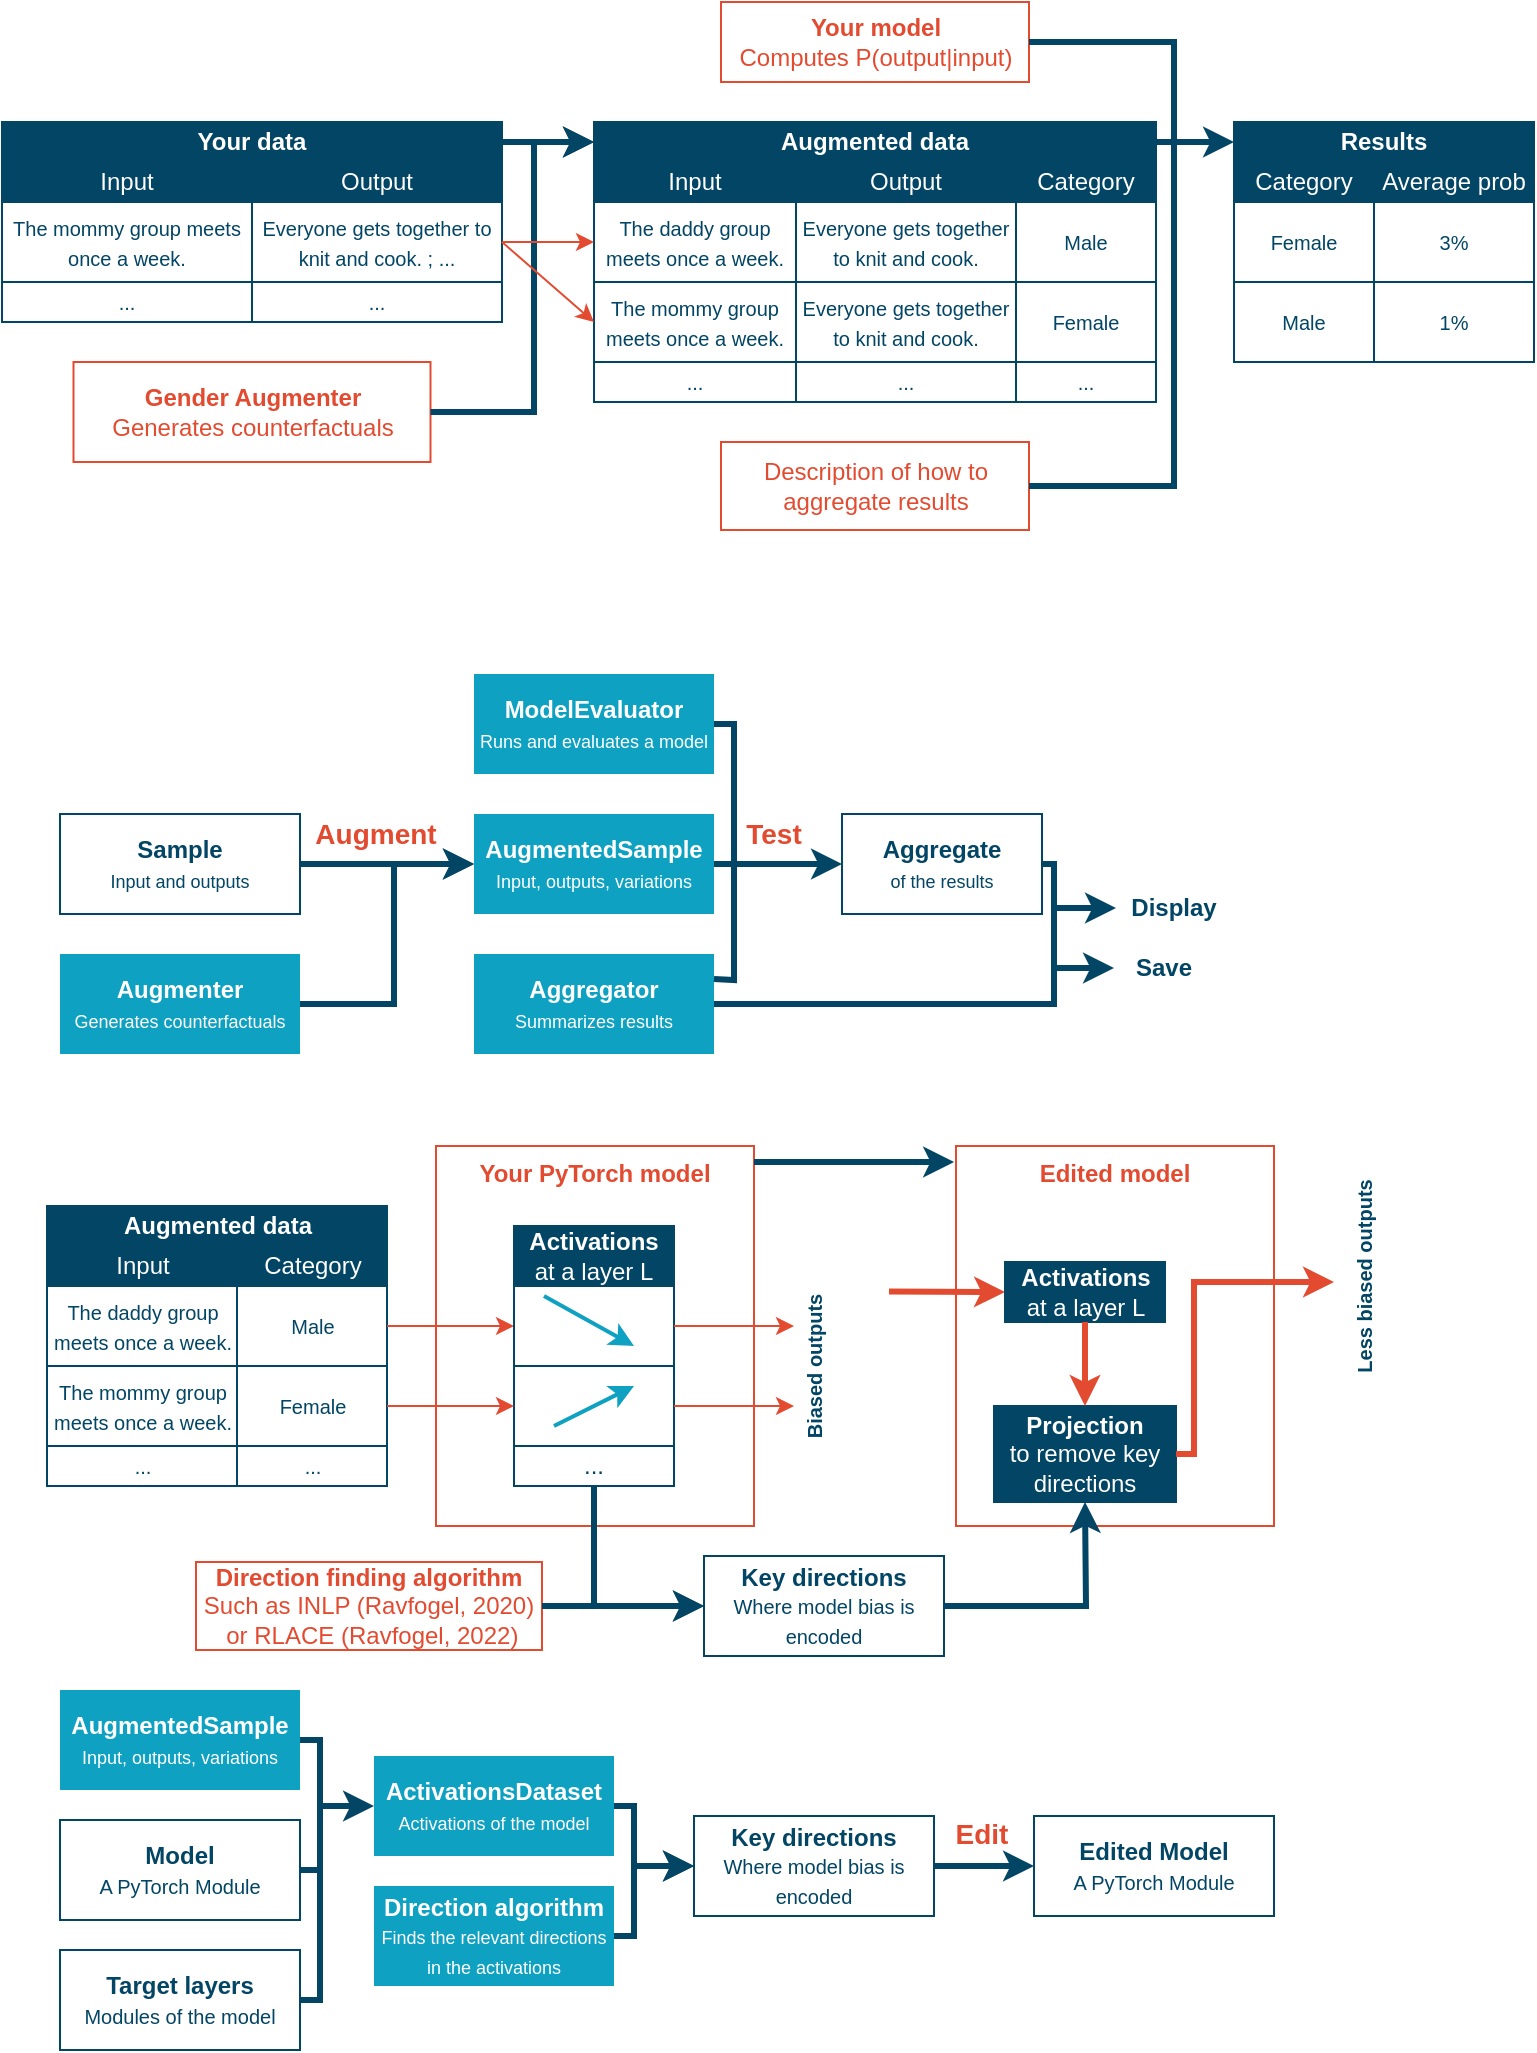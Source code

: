<mxfile version="20.4.0" type="device"><diagram id="VJzPyUcwq3fOln9LfJ7l" name="Page-1"><mxGraphModel dx="1298" dy="1853" grid="1" gridSize="10" guides="1" tooltips="1" connect="1" arrows="1" fold="1" page="1" pageScale="1" pageWidth="827" pageHeight="1169" math="0" shadow="0"><root><mxCell id="0"/><mxCell id="1" parent="0"/><mxCell id="vQG-h9rgSfTbGHYfiNn5-1" value="&lt;font style=&quot;&quot; color=&quot;#024564&quot;&gt;&lt;b&gt;Sample&lt;/b&gt;&lt;br&gt;&lt;font style=&quot;font-size: 9px;&quot;&gt;Input and outputs&lt;/font&gt;&lt;br&gt;&lt;/font&gt;" style="rounded=0;whiteSpace=wrap;html=1;fillColor=default;strokeColor=#024564;" parent="1" vertex="1"><mxGeometry x="173" y="396" width="120" height="50" as="geometry"/></mxCell><mxCell id="vQG-h9rgSfTbGHYfiNn5-2" value="&lt;font color=&quot;#ffffff&quot;&gt;&lt;b&gt;Augmenter&lt;/b&gt;&lt;br&gt;&lt;font style=&quot;font-size: 9px;&quot;&gt;Generates counterfactuals&lt;/font&gt;&lt;br&gt;&lt;/font&gt;" style="rounded=0;whiteSpace=wrap;html=1;fillColor=#0FA1C2;strokeColor=none;" parent="1" vertex="1"><mxGeometry x="173" y="466" width="120" height="50" as="geometry"/></mxCell><mxCell id="vQG-h9rgSfTbGHYfiNn5-3" value="&lt;font color=&quot;#ffffff&quot;&gt;&lt;b&gt;AugmentedSample&lt;/b&gt;&lt;br&gt;&lt;font style=&quot;font-size: 9px;&quot;&gt;Input, outputs, variations&lt;/font&gt;&lt;br&gt;&lt;/font&gt;" style="rounded=0;whiteSpace=wrap;html=1;fillColor=#0FA1C2;strokeColor=none;" parent="1" vertex="1"><mxGeometry x="380" y="396" width="120" height="50" as="geometry"/></mxCell><mxCell id="vQG-h9rgSfTbGHYfiNn5-4" value="&lt;font color=&quot;#024564&quot;&gt;&lt;b&gt;Aggregate&lt;/b&gt;&lt;br&gt;&lt;font style=&quot;font-size: 9px;&quot;&gt;of the results&lt;/font&gt;&lt;br&gt;&lt;/font&gt;" style="text;html=1;strokeColor=#024564;fillColor=default;align=center;verticalAlign=middle;whiteSpace=wrap;rounded=0;fontColor=#FFFFFF;" parent="1" vertex="1"><mxGeometry x="564" y="396" width="100" height="50" as="geometry"/></mxCell><mxCell id="vQG-h9rgSfTbGHYfiNn5-5" value="&lt;font color=&quot;#ffffff&quot;&gt;&lt;b&gt;Aggregator&lt;/b&gt;&lt;br&gt;&lt;font style=&quot;font-size: 9px;&quot;&gt;Summarizes results&lt;/font&gt;&lt;br&gt;&lt;/font&gt;" style="rounded=0;whiteSpace=wrap;html=1;fillColor=#0FA1C2;strokeColor=none;" parent="1" vertex="1"><mxGeometry x="380" y="466" width="120" height="50" as="geometry"/></mxCell><mxCell id="vQG-h9rgSfTbGHYfiNn5-6" value="&lt;font color=&quot;#ffffff&quot;&gt;&lt;b&gt;ModelEvaluator&lt;/b&gt;&lt;br&gt;&lt;font style=&quot;font-size: 9px;&quot;&gt;Runs and evaluates a model&lt;/font&gt;&lt;br&gt;&lt;/font&gt;" style="rounded=0;whiteSpace=wrap;html=1;fillColor=#0FA1C2;strokeColor=none;" parent="1" vertex="1"><mxGeometry x="380" y="326" width="120" height="50" as="geometry"/></mxCell><mxCell id="vQG-h9rgSfTbGHYfiNn5-7" value="" style="endArrow=classic;html=1;rounded=0;fontColor=#024564;strokeColor=#024564;strokeWidth=3;exitX=1;exitY=0.5;exitDx=0;exitDy=0;entryX=0;entryY=0.5;entryDx=0;entryDy=0;" parent="1" source="vQG-h9rgSfTbGHYfiNn5-1" target="vQG-h9rgSfTbGHYfiNn5-3" edge="1"><mxGeometry width="50" height="50" relative="1" as="geometry"><mxPoint x="450" y="446" as="sourcePoint"/><mxPoint x="500" y="396" as="targetPoint"/></mxGeometry></mxCell><mxCell id="vQG-h9rgSfTbGHYfiNn5-8" value="" style="endArrow=classic;html=1;rounded=0;fontColor=#024564;strokeColor=#024564;strokeWidth=3;exitX=1;exitY=0.5;exitDx=0;exitDy=0;entryX=0;entryY=0.5;entryDx=0;entryDy=0;" parent="1" source="vQG-h9rgSfTbGHYfiNn5-2" target="vQG-h9rgSfTbGHYfiNn5-3" edge="1"><mxGeometry width="50" height="50" relative="1" as="geometry"><mxPoint x="330" y="491" as="sourcePoint"/><mxPoint x="350" y="426" as="targetPoint"/><Array as="points"><mxPoint x="340" y="491"/><mxPoint x="340" y="421"/></Array></mxGeometry></mxCell><mxCell id="vQG-h9rgSfTbGHYfiNn5-9" value="" style="endArrow=classic;html=1;rounded=0;fontColor=#024564;strokeColor=#024564;strokeWidth=3;exitX=1;exitY=0.5;exitDx=0;exitDy=0;entryX=0;entryY=0.5;entryDx=0;entryDy=0;" parent="1" source="vQG-h9rgSfTbGHYfiNn5-3" target="vQG-h9rgSfTbGHYfiNn5-4" edge="1"><mxGeometry width="50" height="50" relative="1" as="geometry"><mxPoint x="330" y="431.0" as="sourcePoint"/><mxPoint x="390" y="431.0" as="targetPoint"/></mxGeometry></mxCell><mxCell id="vQG-h9rgSfTbGHYfiNn5-10" value="" style="endArrow=none;html=1;rounded=0;fontColor=#024564;strokeColor=#024564;strokeWidth=3;exitX=1;exitY=0.25;exitDx=0;exitDy=0;entryX=1;entryY=0.5;entryDx=0;entryDy=0;endFill=0;" parent="1" source="vQG-h9rgSfTbGHYfiNn5-5" target="vQG-h9rgSfTbGHYfiNn5-6" edge="1"><mxGeometry width="50" height="50" relative="1" as="geometry"><mxPoint x="500" y="491" as="sourcePoint"/><mxPoint x="520" y="346" as="targetPoint"/><Array as="points"><mxPoint x="510" y="479"/><mxPoint x="510" y="351"/></Array></mxGeometry></mxCell><mxCell id="vQG-h9rgSfTbGHYfiNn5-11" value="" style="endArrow=none;html=1;rounded=0;fontColor=#024564;strokeColor=#024564;strokeWidth=3;exitX=1;exitY=0.5;exitDx=0;exitDy=0;entryX=1;entryY=0.5;entryDx=0;entryDy=0;endFill=0;" parent="1" source="vQG-h9rgSfTbGHYfiNn5-4" target="vQG-h9rgSfTbGHYfiNn5-5" edge="1"><mxGeometry width="50" height="50" relative="1" as="geometry"><mxPoint x="650" y="420.71" as="sourcePoint"/><mxPoint x="700" y="420.71" as="targetPoint"/><Array as="points"><mxPoint x="670" y="421"/><mxPoint x="670" y="491"/></Array></mxGeometry></mxCell><mxCell id="vQG-h9rgSfTbGHYfiNn5-13" value="" style="endArrow=classic;html=1;rounded=0;fontColor=#024564;strokeColor=#024564;strokeWidth=3;exitX=1;exitY=0.5;exitDx=0;exitDy=0;" parent="1" edge="1"><mxGeometry width="50" height="50" relative="1" as="geometry"><mxPoint x="671" y="443" as="sourcePoint"/><mxPoint x="701" y="443" as="targetPoint"/></mxGeometry></mxCell><mxCell id="vQG-h9rgSfTbGHYfiNn5-14" value="" style="endArrow=classic;html=1;rounded=0;fontColor=#024564;strokeColor=#024564;strokeWidth=3;exitX=1;exitY=0.5;exitDx=0;exitDy=0;" parent="1" edge="1"><mxGeometry width="50" height="50" relative="1" as="geometry"><mxPoint x="670" y="473" as="sourcePoint"/><mxPoint x="700" y="473" as="targetPoint"/></mxGeometry></mxCell><mxCell id="vQG-h9rgSfTbGHYfiNn5-16" value="&lt;font color=&quot;#024564&quot;&gt;&lt;b&gt;Display&lt;/b&gt;&lt;/font&gt;" style="text;html=1;strokeColor=none;fillColor=none;align=center;verticalAlign=middle;whiteSpace=wrap;rounded=0;fontColor=#FFFFFF;" parent="1" vertex="1"><mxGeometry x="700" y="433" width="60" height="20" as="geometry"/></mxCell><mxCell id="vQG-h9rgSfTbGHYfiNn5-17" value="&lt;font color=&quot;#024564&quot;&gt;&lt;b&gt;Save&lt;/b&gt;&lt;/font&gt;" style="text;html=1;strokeColor=none;fillColor=none;align=center;verticalAlign=middle;whiteSpace=wrap;rounded=0;fontColor=#FFFFFF;" parent="1" vertex="1"><mxGeometry x="700" y="463" width="50" height="20" as="geometry"/></mxCell><mxCell id="vQG-h9rgSfTbGHYfiNn5-18" value="&lt;font color=&quot;#e34b31&quot; style=&quot;font-size: 14px;&quot;&gt;&lt;b&gt;Augment&lt;/b&gt;&lt;/font&gt;" style="text;html=1;strokeColor=none;fillColor=none;align=center;verticalAlign=middle;whiteSpace=wrap;rounded=0;fontSize=9;fontColor=#024564;" parent="1" vertex="1"><mxGeometry x="301" y="391" width="60" height="30" as="geometry"/></mxCell><mxCell id="vQG-h9rgSfTbGHYfiNn5-19" value="&lt;font color=&quot;#e34b31&quot; style=&quot;font-size: 14px;&quot;&gt;&lt;b&gt;Test&lt;/b&gt;&lt;/font&gt;" style="text;html=1;strokeColor=none;fillColor=none;align=center;verticalAlign=middle;whiteSpace=wrap;rounded=0;fontSize=9;fontColor=#024564;" parent="1" vertex="1"><mxGeometry x="500" y="391" width="60" height="30" as="geometry"/></mxCell><mxCell id="vQG-h9rgSfTbGHYfiNn5-20" value="&lt;font color=&quot;#ffffff&quot;&gt;&lt;b&gt;AugmentedSample&lt;/b&gt;&lt;br&gt;&lt;font style=&quot;font-size: 9px;&quot;&gt;Input, outputs, variations&lt;/font&gt;&lt;br&gt;&lt;/font&gt;" style="rounded=0;whiteSpace=wrap;html=1;fillColor=#0FA1C2;strokeColor=none;" parent="1" vertex="1"><mxGeometry x="173" y="834" width="120" height="50" as="geometry"/></mxCell><mxCell id="vQG-h9rgSfTbGHYfiNn5-21" value="&lt;font style=&quot;&quot; color=&quot;#024564&quot;&gt;&lt;b&gt;Model&lt;/b&gt;&lt;br&gt;&lt;font size=&quot;1&quot;&gt;A PyTorch Module&lt;/font&gt;&lt;br&gt;&lt;/font&gt;" style="rounded=0;whiteSpace=wrap;html=1;fillColor=default;strokeColor=#024564;" parent="1" vertex="1"><mxGeometry x="173" y="899" width="120" height="50" as="geometry"/></mxCell><mxCell id="vQG-h9rgSfTbGHYfiNn5-22" value="&lt;font style=&quot;&quot; color=&quot;#024564&quot;&gt;&lt;b&gt;Target layers&lt;/b&gt;&lt;br&gt;&lt;font size=&quot;1&quot;&gt;Modules of the model&lt;/font&gt;&lt;br&gt;&lt;/font&gt;" style="rounded=0;whiteSpace=wrap;html=1;fillColor=default;strokeColor=#024564;" parent="1" vertex="1"><mxGeometry x="173" y="964" width="120" height="50" as="geometry"/></mxCell><mxCell id="vQG-h9rgSfTbGHYfiNn5-23" value="&lt;font color=&quot;#ffffff&quot;&gt;&lt;b&gt;ActivationsDataset&lt;/b&gt;&lt;br&gt;&lt;font style=&quot;font-size: 9px;&quot;&gt;Activations of the model&lt;/font&gt;&lt;br&gt;&lt;/font&gt;" style="rounded=0;whiteSpace=wrap;html=1;fillColor=#0FA1C2;strokeColor=none;" parent="1" vertex="1"><mxGeometry x="330" y="867" width="120" height="50" as="geometry"/></mxCell><mxCell id="vQG-h9rgSfTbGHYfiNn5-24" value="" style="endArrow=classic;html=1;rounded=0;fontColor=#024564;strokeColor=#024564;strokeWidth=3;entryX=0;entryY=0.5;entryDx=0;entryDy=0;" parent="1" target="vQG-h9rgSfTbGHYfiNn5-23" edge="1"><mxGeometry width="50" height="50" relative="1" as="geometry"><mxPoint x="302" y="892" as="sourcePoint"/><mxPoint x="332" y="892" as="targetPoint"/></mxGeometry></mxCell><mxCell id="vQG-h9rgSfTbGHYfiNn5-25" value="" style="endArrow=none;html=1;rounded=0;fontColor=#024564;strokeColor=#024564;strokeWidth=3;exitX=1;exitY=0.5;exitDx=0;exitDy=0;entryX=1;entryY=0.5;entryDx=0;entryDy=0;endFill=0;" parent="1" source="vQG-h9rgSfTbGHYfiNn5-22" target="vQG-h9rgSfTbGHYfiNn5-20" edge="1"><mxGeometry width="50" height="50" relative="1" as="geometry"><mxPoint x="293" y="990.0" as="sourcePoint"/><mxPoint x="295.52" y="857.5" as="targetPoint"/><Array as="points"><mxPoint x="303" y="989"/><mxPoint x="303" y="859"/></Array></mxGeometry></mxCell><mxCell id="vQG-h9rgSfTbGHYfiNn5-26" value="&lt;font style=&quot;&quot; color=&quot;#024564&quot;&gt;&lt;b&gt;Key directions&lt;/b&gt;&lt;br&gt;&lt;font size=&quot;1&quot;&gt;Where model bias is encoded&lt;/font&gt;&lt;br&gt;&lt;/font&gt;" style="rounded=0;whiteSpace=wrap;html=1;fillColor=default;strokeColor=#024564;" parent="1" vertex="1"><mxGeometry x="490" y="897" width="120" height="50" as="geometry"/></mxCell><mxCell id="vQG-h9rgSfTbGHYfiNn5-27" value="&lt;font style=&quot;&quot; color=&quot;#024564&quot;&gt;&lt;b&gt;Edited Model&lt;/b&gt;&lt;br&gt;&lt;font size=&quot;1&quot;&gt;A PyTorch Module&lt;/font&gt;&lt;br&gt;&lt;/font&gt;" style="rounded=0;whiteSpace=wrap;html=1;fillColor=default;strokeColor=#024564;" parent="1" vertex="1"><mxGeometry x="660" y="897" width="120" height="50" as="geometry"/></mxCell><mxCell id="vQG-h9rgSfTbGHYfiNn5-29" value="" style="endArrow=none;html=1;rounded=0;fontColor=#024564;strokeColor=#024564;strokeWidth=3;exitX=1;exitY=0.5;exitDx=0;exitDy=0;entryX=1;entryY=0.5;entryDx=0;entryDy=0;endFill=0;" parent="1" source="vQG-h9rgSfTbGHYfiNn5-21" edge="1"><mxGeometry width="50" height="50" relative="1" as="geometry"><mxPoint x="293" y="989" as="sourcePoint"/><mxPoint x="293" y="859" as="targetPoint"/><Array as="points"><mxPoint x="303" y="924"/><mxPoint x="303" y="859"/></Array></mxGeometry></mxCell><mxCell id="vQG-h9rgSfTbGHYfiNn5-31" value="&lt;font color=&quot;#ffffff&quot;&gt;&lt;b&gt;Direction algorithm&lt;/b&gt;&lt;br&gt;&lt;font style=&quot;font-size: 9px;&quot;&gt;Finds the relevant directions in the activations&lt;/font&gt;&lt;br&gt;&lt;/font&gt;" style="rounded=0;whiteSpace=wrap;html=1;fillColor=#0FA1C2;strokeColor=none;" parent="1" vertex="1"><mxGeometry x="330" y="932" width="120" height="50" as="geometry"/></mxCell><mxCell id="vQG-h9rgSfTbGHYfiNn5-32" value="" style="endArrow=classic;html=1;rounded=0;fontColor=#024564;strokeColor=#024564;strokeWidth=3;exitX=1;exitY=0.5;exitDx=0;exitDy=0;entryX=0;entryY=0.5;entryDx=0;entryDy=0;" parent="1" source="vQG-h9rgSfTbGHYfiNn5-23" target="vQG-h9rgSfTbGHYfiNn5-26" edge="1"><mxGeometry width="50" height="50" relative="1" as="geometry"><mxPoint x="303" y="902" as="sourcePoint"/><mxPoint x="340" y="902" as="targetPoint"/><Array as="points"><mxPoint x="460" y="892"/><mxPoint x="460" y="922"/></Array></mxGeometry></mxCell><mxCell id="vQG-h9rgSfTbGHYfiNn5-33" value="" style="endArrow=classic;html=1;rounded=0;fontColor=#024564;strokeColor=#024564;strokeWidth=3;exitX=1;exitY=0.5;exitDx=0;exitDy=0;entryX=0;entryY=0.5;entryDx=0;entryDy=0;" parent="1" source="vQG-h9rgSfTbGHYfiNn5-31" target="vQG-h9rgSfTbGHYfiNn5-26" edge="1"><mxGeometry width="50" height="50" relative="1" as="geometry"><mxPoint x="460" y="902" as="sourcePoint"/><mxPoint x="500" y="902" as="targetPoint"/><Array as="points"><mxPoint x="460" y="957"/><mxPoint x="460" y="922"/></Array></mxGeometry></mxCell><mxCell id="vQG-h9rgSfTbGHYfiNn5-34" value="" style="endArrow=classic;html=1;rounded=0;fontColor=#024564;strokeColor=#024564;strokeWidth=3;exitX=1;exitY=0.5;exitDx=0;exitDy=0;entryX=0;entryY=0.5;entryDx=0;entryDy=0;" parent="1" source="vQG-h9rgSfTbGHYfiNn5-26" target="vQG-h9rgSfTbGHYfiNn5-27" edge="1"><mxGeometry width="50" height="50" relative="1" as="geometry"><mxPoint x="303" y="932" as="sourcePoint"/><mxPoint x="340" y="932" as="targetPoint"/></mxGeometry></mxCell><mxCell id="vQG-h9rgSfTbGHYfiNn5-35" value="&lt;font color=&quot;#e34b31&quot; style=&quot;font-size: 14px;&quot;&gt;&lt;b&gt;Edit&lt;/b&gt;&lt;/font&gt;" style="text;html=1;strokeColor=none;fillColor=none;align=center;verticalAlign=middle;whiteSpace=wrap;rounded=0;fontSize=9;fontColor=#024564;" parent="1" vertex="1"><mxGeometry x="604" y="891" width="60" height="30" as="geometry"/></mxCell><mxCell id="WidE5MpIBIbUUDAcq-sZ-6" value="&lt;b style=&quot;&quot;&gt;&lt;font color=&quot;#ffffff&quot;&gt;Your data&lt;/font&gt;&lt;/b&gt;" style="rounded=0;whiteSpace=wrap;html=1;fillColor=#024564;strokeColor=#024564;" vertex="1" parent="1"><mxGeometry x="144" y="50" width="250" height="20" as="geometry"/></mxCell><mxCell id="WidE5MpIBIbUUDAcq-sZ-7" value="&lt;font style=&quot;&quot; color=&quot;#ffffff&quot;&gt;Input&lt;/font&gt;" style="rounded=0;whiteSpace=wrap;html=1;fillColor=#024564;strokeColor=#024564;" vertex="1" parent="1"><mxGeometry x="144" y="70" width="125" height="20" as="geometry"/></mxCell><mxCell id="WidE5MpIBIbUUDAcq-sZ-8" value="&lt;font color=&quot;#ffffff&quot;&gt;Output&lt;/font&gt;" style="rounded=0;whiteSpace=wrap;html=1;fillColor=#024564;strokeColor=#024564;" vertex="1" parent="1"><mxGeometry x="269" y="70" width="125" height="20" as="geometry"/></mxCell><mxCell id="WidE5MpIBIbUUDAcq-sZ-10" value="&lt;font style=&quot;&quot; color=&quot;#024564&quot;&gt;&lt;font style=&quot;font-size: 10px;&quot;&gt;The mommy group meets once a week.&lt;/font&gt;&lt;br&gt;&lt;/font&gt;" style="rounded=0;whiteSpace=wrap;html=1;fillColor=default;strokeColor=#024564;" vertex="1" parent="1"><mxGeometry x="144" y="90" width="125" height="40" as="geometry"/></mxCell><mxCell id="WidE5MpIBIbUUDAcq-sZ-11" value="&lt;font style=&quot;&quot; color=&quot;#024564&quot;&gt;&lt;font style=&quot;font-size: 10px;&quot;&gt;Everyone gets together to knit and cook. ; ...&lt;/font&gt;&lt;br&gt;&lt;/font&gt;" style="rounded=0;whiteSpace=wrap;html=1;fillColor=default;strokeColor=#024564;" vertex="1" parent="1"><mxGeometry x="269" y="90" width="125" height="40" as="geometry"/></mxCell><mxCell id="WidE5MpIBIbUUDAcq-sZ-12" value="&lt;font style=&quot;&quot; color=&quot;#024564&quot;&gt;&lt;font style=&quot;font-size: 10px;&quot;&gt;...&lt;/font&gt;&lt;br&gt;&lt;/font&gt;" style="rounded=0;whiteSpace=wrap;html=1;fillColor=default;strokeColor=#024564;" vertex="1" parent="1"><mxGeometry x="144" y="130" width="125" height="20" as="geometry"/></mxCell><mxCell id="WidE5MpIBIbUUDAcq-sZ-13" value="&lt;font style=&quot;&quot; color=&quot;#024564&quot;&gt;&lt;font style=&quot;font-size: 10px;&quot;&gt;...&lt;/font&gt;&lt;br&gt;&lt;/font&gt;" style="rounded=0;whiteSpace=wrap;html=1;fillColor=default;strokeColor=#024564;" vertex="1" parent="1"><mxGeometry x="269" y="130" width="125" height="20" as="geometry"/></mxCell><mxCell id="WidE5MpIBIbUUDAcq-sZ-14" value="&lt;b style=&quot;&quot;&gt;&lt;font color=&quot;#ffffff&quot;&gt;Augmented data&lt;/font&gt;&lt;/b&gt;" style="rounded=0;whiteSpace=wrap;html=1;fillColor=#024564;strokeColor=#024564;" vertex="1" parent="1"><mxGeometry x="440" y="50" width="281" height="20" as="geometry"/></mxCell><mxCell id="WidE5MpIBIbUUDAcq-sZ-15" value="&lt;font style=&quot;&quot; color=&quot;#ffffff&quot;&gt;Input&lt;/font&gt;" style="rounded=0;whiteSpace=wrap;html=1;fillColor=#024564;strokeColor=#024564;" vertex="1" parent="1"><mxGeometry x="440" y="70" width="101" height="20" as="geometry"/></mxCell><mxCell id="WidE5MpIBIbUUDAcq-sZ-17" value="&lt;font style=&quot;&quot; color=&quot;#024564&quot;&gt;&lt;font style=&quot;font-size: 10px;&quot;&gt;The daddy group meets once a week.&lt;/font&gt;&lt;br&gt;&lt;/font&gt;" style="rounded=0;whiteSpace=wrap;html=1;fillColor=default;strokeColor=#024564;" vertex="1" parent="1"><mxGeometry x="440" y="90" width="101" height="40" as="geometry"/></mxCell><mxCell id="WidE5MpIBIbUUDAcq-sZ-27" value="&lt;font style=&quot;&quot; color=&quot;#024564&quot;&gt;&lt;font style=&quot;font-size: 10px;&quot;&gt;The mommy group meets once a week.&lt;/font&gt;&lt;br&gt;&lt;/font&gt;" style="rounded=0;whiteSpace=wrap;html=1;fillColor=default;strokeColor=#024564;" vertex="1" parent="1"><mxGeometry x="440" y="130" width="101" height="40" as="geometry"/></mxCell><mxCell id="WidE5MpIBIbUUDAcq-sZ-30" value="&lt;font style=&quot;&quot; color=&quot;#024564&quot;&gt;&lt;font style=&quot;font-size: 10px;&quot;&gt;...&lt;/font&gt;&lt;br&gt;&lt;/font&gt;" style="rounded=0;whiteSpace=wrap;html=1;fillColor=default;strokeColor=#024564;" vertex="1" parent="1"><mxGeometry x="440" y="170" width="101" height="20" as="geometry"/></mxCell><mxCell id="WidE5MpIBIbUUDAcq-sZ-35" value="" style="group;fillColor=default;container=0;" vertex="1" connectable="0" parent="1"><mxGeometry x="651" y="70" width="70" height="120" as="geometry"/></mxCell><mxCell id="WidE5MpIBIbUUDAcq-sZ-36" value="" style="group;fillColor=default;container=0;" vertex="1" connectable="0" parent="1"><mxGeometry x="541" y="70" width="110" height="120" as="geometry"/></mxCell><mxCell id="WidE5MpIBIbUUDAcq-sZ-38" value="&lt;font style=&quot;&quot; color=&quot;#e34b31&quot;&gt;&lt;b&gt;Gender Augmenter&lt;/b&gt;&lt;br&gt;Generates counterfactuals&lt;br&gt;&lt;/font&gt;" style="rounded=0;whiteSpace=wrap;html=1;fillColor=default;strokeColor=#E34B31;" vertex="1" parent="1"><mxGeometry x="179.75" y="170" width="178.5" height="50" as="geometry"/></mxCell><mxCell id="WidE5MpIBIbUUDAcq-sZ-39" value="" style="endArrow=classic;html=1;rounded=0;fontColor=#024564;strokeColor=#024564;strokeWidth=3;exitX=1;exitY=0.5;exitDx=0;exitDy=0;entryX=0;entryY=0.5;entryDx=0;entryDy=0;" edge="1" parent="1" target="WidE5MpIBIbUUDAcq-sZ-14"><mxGeometry width="50" height="50" relative="1" as="geometry"><mxPoint x="380" y="60" as="sourcePoint"/><mxPoint x="467" y="60" as="targetPoint"/></mxGeometry></mxCell><mxCell id="WidE5MpIBIbUUDAcq-sZ-40" value="" style="endArrow=classic;html=1;rounded=0;fontColor=#024564;strokeColor=#024564;strokeWidth=3;exitX=1;exitY=0.5;exitDx=0;exitDy=0;entryX=0;entryY=0.5;entryDx=0;entryDy=0;" edge="1" parent="1" source="WidE5MpIBIbUUDAcq-sZ-38" target="WidE5MpIBIbUUDAcq-sZ-14"><mxGeometry width="50" height="50" relative="1" as="geometry"><mxPoint x="380" y="130" as="sourcePoint"/><mxPoint x="467" y="60" as="targetPoint"/><Array as="points"><mxPoint x="410" y="195"/><mxPoint x="410" y="60"/></Array></mxGeometry></mxCell><mxCell id="WidE5MpIBIbUUDAcq-sZ-41" value="&lt;font style=&quot;&quot; color=&quot;#e34b31&quot;&gt;&lt;b&gt;Your model&lt;/b&gt;&lt;br&gt;Computes P(output|input)&lt;br&gt;&lt;/font&gt;" style="rounded=0;whiteSpace=wrap;html=1;fillColor=default;strokeColor=#E34B31;" vertex="1" parent="1"><mxGeometry x="503.5" y="-10" width="154" height="40" as="geometry"/></mxCell><mxCell id="WidE5MpIBIbUUDAcq-sZ-42" value="&lt;font style=&quot;&quot; color=&quot;#e34b31&quot;&gt;Description of how to aggregate results&lt;/font&gt;" style="rounded=0;whiteSpace=wrap;html=1;fillColor=default;strokeColor=#E34B31;" vertex="1" parent="1"><mxGeometry x="503.5" y="210" width="154" height="44" as="geometry"/></mxCell><mxCell id="WidE5MpIBIbUUDAcq-sZ-43" value="" style="endArrow=classic;html=1;rounded=0;fontColor=#024564;strokeColor=#024564;strokeWidth=3;exitX=1;exitY=0.5;exitDx=0;exitDy=0;" edge="1" parent="1" source="WidE5MpIBIbUUDAcq-sZ-14"><mxGeometry width="50" height="50" relative="1" as="geometry"><mxPoint x="721" y="120" as="sourcePoint"/><mxPoint x="760" y="60" as="targetPoint"/></mxGeometry></mxCell><mxCell id="WidE5MpIBIbUUDAcq-sZ-44" value="" style="endArrow=none;html=1;rounded=0;fontColor=#024564;strokeColor=#024564;strokeWidth=3;exitX=1;exitY=0.5;exitDx=0;exitDy=0;entryX=1;entryY=0.5;entryDx=0;entryDy=0;endFill=0;" edge="1" parent="1" source="WidE5MpIBIbUUDAcq-sZ-42" target="WidE5MpIBIbUUDAcq-sZ-41"><mxGeometry width="50" height="50" relative="1" as="geometry"><mxPoint x="721" y="177.5" as="sourcePoint"/><mxPoint x="721" y="50" as="targetPoint"/><Array as="points"><mxPoint x="730" y="232"/><mxPoint x="730" y="10"/></Array></mxGeometry></mxCell><mxCell id="WidE5MpIBIbUUDAcq-sZ-45" value="&lt;b style=&quot;&quot;&gt;&lt;font color=&quot;#ffffff&quot;&gt;Results&lt;/font&gt;&lt;/b&gt;" style="rounded=0;whiteSpace=wrap;html=1;fillColor=#024564;strokeColor=#024564;" vertex="1" parent="1"><mxGeometry x="760" y="50" width="150" height="20" as="geometry"/></mxCell><mxCell id="WidE5MpIBIbUUDAcq-sZ-46" value="" style="group;fillColor=default;container=0;" vertex="1" connectable="0" parent="1"><mxGeometry x="760" y="70" width="70" height="120" as="geometry"/></mxCell><mxCell id="WidE5MpIBIbUUDAcq-sZ-47" value="&lt;font color=&quot;#ffffff&quot;&gt;Category&lt;/font&gt;" style="rounded=0;whiteSpace=wrap;html=1;fillColor=#024564;strokeColor=#024564;" vertex="1" parent="1"><mxGeometry x="760" y="70" width="70" height="20" as="geometry"/></mxCell><mxCell id="WidE5MpIBIbUUDAcq-sZ-48" value="&lt;font style=&quot;&quot; color=&quot;#024564&quot;&gt;&lt;font style=&quot;font-size: 10px;&quot;&gt;Female&lt;/font&gt;&lt;br&gt;&lt;/font&gt;" style="rounded=0;whiteSpace=wrap;html=1;fillColor=default;strokeColor=#024564;" vertex="1" parent="1"><mxGeometry x="760" y="90" width="70" height="40" as="geometry"/></mxCell><mxCell id="WidE5MpIBIbUUDAcq-sZ-49" value="&lt;font style=&quot;&quot; color=&quot;#024564&quot;&gt;&lt;font style=&quot;font-size: 10px;&quot;&gt;Male&lt;/font&gt;&lt;br&gt;&lt;/font&gt;" style="rounded=0;whiteSpace=wrap;html=1;fillColor=default;strokeColor=#024564;" vertex="1" parent="1"><mxGeometry x="760" y="130" width="70" height="40" as="geometry"/></mxCell><mxCell id="WidE5MpIBIbUUDAcq-sZ-51" value="" style="group;fillColor=default;container=0;" vertex="1" connectable="0" parent="1"><mxGeometry x="830" y="70" width="50" height="120" as="geometry"/></mxCell><mxCell id="WidE5MpIBIbUUDAcq-sZ-53" value="&lt;font color=&quot;#ffffff&quot;&gt;Average prob&lt;/font&gt;" style="rounded=0;whiteSpace=wrap;html=1;fillColor=#024564;strokeColor=#024564;" vertex="1" parent="1"><mxGeometry x="830" y="70" width="80" height="20" as="geometry"/></mxCell><mxCell id="WidE5MpIBIbUUDAcq-sZ-54" value="&lt;font style=&quot;&quot; color=&quot;#024564&quot;&gt;&lt;span style=&quot;font-size: 10px;&quot;&gt;3%&lt;/span&gt;&lt;br&gt;&lt;/font&gt;" style="rounded=0;whiteSpace=wrap;html=1;fillColor=default;strokeColor=#024564;" vertex="1" parent="1"><mxGeometry x="830" y="90" width="80" height="40" as="geometry"/></mxCell><mxCell id="WidE5MpIBIbUUDAcq-sZ-55" value="&lt;font style=&quot;&quot; color=&quot;#024564&quot;&gt;&lt;font style=&quot;font-size: 10px;&quot;&gt;1%&lt;/font&gt;&lt;br&gt;&lt;/font&gt;" style="rounded=0;whiteSpace=wrap;html=1;fillColor=default;strokeColor=#024564;" vertex="1" parent="1"><mxGeometry x="830" y="130" width="80" height="40" as="geometry"/></mxCell><mxCell id="WidE5MpIBIbUUDAcq-sZ-31" value="&lt;font style=&quot;&quot; color=&quot;#024564&quot;&gt;&lt;font style=&quot;font-size: 10px;&quot;&gt;...&lt;/font&gt;&lt;br&gt;&lt;/font&gt;" style="rounded=0;whiteSpace=wrap;html=1;fillColor=default;strokeColor=#024564;" vertex="1" parent="1"><mxGeometry x="541" y="170" width="110" height="20" as="geometry"/></mxCell><mxCell id="WidE5MpIBIbUUDAcq-sZ-16" value="&lt;font color=&quot;#ffffff&quot;&gt;Output&lt;/font&gt;" style="rounded=0;whiteSpace=wrap;html=1;fillColor=#024564;strokeColor=#024564;" vertex="1" parent="1"><mxGeometry x="541" y="70" width="110" height="20" as="geometry"/></mxCell><mxCell id="WidE5MpIBIbUUDAcq-sZ-18" value="&lt;font style=&quot;&quot; color=&quot;#024564&quot;&gt;&lt;font style=&quot;font-size: 10px;&quot;&gt;Everyone gets together to knit and cook.&lt;/font&gt;&lt;br&gt;&lt;/font&gt;" style="rounded=0;whiteSpace=wrap;html=1;fillColor=default;strokeColor=#024564;" vertex="1" parent="1"><mxGeometry x="541" y="90" width="110" height="40" as="geometry"/></mxCell><mxCell id="WidE5MpIBIbUUDAcq-sZ-28" value="&lt;font style=&quot;&quot; color=&quot;#024564&quot;&gt;&lt;font style=&quot;font-size: 10px;&quot;&gt;Everyone gets together to knit and cook.&lt;/font&gt;&lt;br&gt;&lt;/font&gt;" style="rounded=0;whiteSpace=wrap;html=1;fillColor=default;strokeColor=#024564;" vertex="1" parent="1"><mxGeometry x="541" y="130" width="110" height="40" as="geometry"/></mxCell><mxCell id="WidE5MpIBIbUUDAcq-sZ-24" value="&lt;font color=&quot;#ffffff&quot;&gt;Category&lt;/font&gt;" style="rounded=0;whiteSpace=wrap;html=1;fillColor=#024564;strokeColor=#024564;" vertex="1" parent="1"><mxGeometry x="651" y="70" width="70" height="20" as="geometry"/></mxCell><mxCell id="WidE5MpIBIbUUDAcq-sZ-25" value="&lt;font style=&quot;&quot; color=&quot;#024564&quot;&gt;&lt;font style=&quot;font-size: 10px;&quot;&gt;Male&lt;/font&gt;&lt;br&gt;&lt;/font&gt;" style="rounded=0;whiteSpace=wrap;html=1;fillColor=default;strokeColor=#024564;" vertex="1" parent="1"><mxGeometry x="651" y="90" width="70" height="40" as="geometry"/></mxCell><mxCell id="WidE5MpIBIbUUDAcq-sZ-29" value="&lt;font style=&quot;&quot; color=&quot;#024564&quot;&gt;&lt;font style=&quot;font-size: 10px;&quot;&gt;Female&lt;/font&gt;&lt;br&gt;&lt;/font&gt;" style="rounded=0;whiteSpace=wrap;html=1;fillColor=default;strokeColor=#024564;" vertex="1" parent="1"><mxGeometry x="651" y="130" width="70" height="40" as="geometry"/></mxCell><mxCell id="WidE5MpIBIbUUDAcq-sZ-32" value="&lt;font style=&quot;&quot; color=&quot;#024564&quot;&gt;&lt;font style=&quot;font-size: 10px;&quot;&gt;...&lt;/font&gt;&lt;br&gt;&lt;/font&gt;" style="rounded=0;whiteSpace=wrap;html=1;fillColor=default;strokeColor=#024564;" vertex="1" parent="1"><mxGeometry x="651" y="170" width="70" height="20" as="geometry"/></mxCell><mxCell id="WidE5MpIBIbUUDAcq-sZ-58" value="" style="endArrow=classic;html=1;rounded=0;fontColor=#024564;strokeColor=#E34B31;strokeWidth=1;exitX=1;exitY=0.5;exitDx=0;exitDy=0;entryX=0;entryY=0.5;entryDx=0;entryDy=0;" edge="1" parent="1" source="WidE5MpIBIbUUDAcq-sZ-11" target="WidE5MpIBIbUUDAcq-sZ-17"><mxGeometry width="50" height="50" relative="1" as="geometry"><mxPoint x="390" y="70" as="sourcePoint"/><mxPoint x="450" y="70" as="targetPoint"/></mxGeometry></mxCell><mxCell id="WidE5MpIBIbUUDAcq-sZ-59" value="" style="endArrow=classic;html=1;rounded=0;fontColor=#024564;strokeColor=#E34B31;strokeWidth=1;exitX=1;exitY=0.5;exitDx=0;exitDy=0;entryX=0;entryY=0.5;entryDx=0;entryDy=0;" edge="1" parent="1" source="WidE5MpIBIbUUDAcq-sZ-11" target="WidE5MpIBIbUUDAcq-sZ-27"><mxGeometry width="50" height="50" relative="1" as="geometry"><mxPoint x="404.0" y="120" as="sourcePoint"/><mxPoint x="450" y="120" as="targetPoint"/></mxGeometry></mxCell><mxCell id="WidE5MpIBIbUUDAcq-sZ-60" value="&lt;b style=&quot;&quot;&gt;&lt;font color=&quot;#ffffff&quot;&gt;Augmented data&lt;/font&gt;&lt;/b&gt;" style="rounded=0;whiteSpace=wrap;html=1;fillColor=#024564;strokeColor=#024564;" vertex="1" parent="1"><mxGeometry x="166.5" y="592" width="170" height="20" as="geometry"/></mxCell><mxCell id="WidE5MpIBIbUUDAcq-sZ-65" value="" style="group;fillColor=none;container=0;" vertex="1" connectable="0" parent="1"><mxGeometry x="355" y="602" width="70" height="120" as="geometry"/></mxCell><mxCell id="WidE5MpIBIbUUDAcq-sZ-66" value="" style="group;fillColor=none;container=0;" vertex="1" connectable="0" parent="1"><mxGeometry x="261.5" y="612" width="110" height="120" as="geometry"/></mxCell><mxCell id="WidE5MpIBIbUUDAcq-sZ-71" value="&lt;font color=&quot;#ffffff&quot;&gt;Category&lt;/font&gt;" style="rounded=0;whiteSpace=wrap;html=1;fillColor=#024564;strokeColor=#024564;" vertex="1" parent="1"><mxGeometry x="261.5" y="612" width="75" height="20" as="geometry"/></mxCell><mxCell id="WidE5MpIBIbUUDAcq-sZ-72" value="&lt;font style=&quot;&quot; color=&quot;#024564&quot;&gt;&lt;font style=&quot;font-size: 10px;&quot;&gt;Male&lt;/font&gt;&lt;br&gt;&lt;/font&gt;" style="rounded=0;whiteSpace=wrap;html=1;fillColor=default;strokeColor=#024564;" vertex="1" parent="1"><mxGeometry x="261.5" y="632" width="75" height="40" as="geometry"/></mxCell><mxCell id="WidE5MpIBIbUUDAcq-sZ-73" value="&lt;font style=&quot;&quot; color=&quot;#024564&quot;&gt;&lt;font style=&quot;font-size: 10px;&quot;&gt;Female&lt;/font&gt;&lt;br&gt;&lt;/font&gt;" style="rounded=0;whiteSpace=wrap;html=1;fillColor=default;strokeColor=#024564;" vertex="1" parent="1"><mxGeometry x="261.5" y="672" width="75" height="40" as="geometry"/></mxCell><mxCell id="WidE5MpIBIbUUDAcq-sZ-74" value="&lt;font style=&quot;&quot; color=&quot;#024564&quot;&gt;&lt;font style=&quot;font-size: 10px;&quot;&gt;...&lt;/font&gt;&lt;br&gt;&lt;/font&gt;" style="rounded=0;whiteSpace=wrap;html=1;fillColor=default;strokeColor=#024564;" vertex="1" parent="1"><mxGeometry x="261.5" y="712" width="75" height="20" as="geometry"/></mxCell><mxCell id="WidE5MpIBIbUUDAcq-sZ-76" value="" style="group" vertex="1" connectable="0" parent="1"><mxGeometry x="166.5" y="612" width="95" height="120" as="geometry"/></mxCell><mxCell id="WidE5MpIBIbUUDAcq-sZ-61" value="&lt;font style=&quot;&quot; color=&quot;#ffffff&quot;&gt;Input&lt;/font&gt;" style="rounded=0;whiteSpace=wrap;html=1;fillColor=#024564;strokeColor=#024564;" vertex="1" parent="WidE5MpIBIbUUDAcq-sZ-76"><mxGeometry width="95" height="20" as="geometry"/></mxCell><mxCell id="WidE5MpIBIbUUDAcq-sZ-62" value="&lt;font style=&quot;&quot; color=&quot;#024564&quot;&gt;&lt;font style=&quot;font-size: 10px;&quot;&gt;The daddy group meets once a week.&lt;/font&gt;&lt;br&gt;&lt;/font&gt;" style="rounded=0;whiteSpace=wrap;html=1;fillColor=default;strokeColor=#024564;" vertex="1" parent="WidE5MpIBIbUUDAcq-sZ-76"><mxGeometry y="20" width="95" height="40" as="geometry"/></mxCell><mxCell id="WidE5MpIBIbUUDAcq-sZ-63" value="&lt;font style=&quot;&quot; color=&quot;#024564&quot;&gt;&lt;font style=&quot;font-size: 10px;&quot;&gt;The mommy group meets once a week.&lt;/font&gt;&lt;br&gt;&lt;/font&gt;" style="rounded=0;whiteSpace=wrap;html=1;fillColor=default;strokeColor=#024564;" vertex="1" parent="WidE5MpIBIbUUDAcq-sZ-76"><mxGeometry y="60" width="95" height="40" as="geometry"/></mxCell><mxCell id="WidE5MpIBIbUUDAcq-sZ-64" value="&lt;font style=&quot;&quot; color=&quot;#024564&quot;&gt;&lt;font style=&quot;font-size: 10px;&quot;&gt;...&lt;/font&gt;&lt;br&gt;&lt;/font&gt;" style="rounded=0;whiteSpace=wrap;html=1;fillColor=default;strokeColor=#024564;" vertex="1" parent="WidE5MpIBIbUUDAcq-sZ-76"><mxGeometry y="100" width="95" height="20" as="geometry"/></mxCell><mxCell id="WidE5MpIBIbUUDAcq-sZ-77" value="&lt;font style=&quot;&quot; color=&quot;#e34b31&quot;&gt;&lt;b&gt;Your PyTorch model&lt;/b&gt;&lt;br&gt;&lt;/font&gt;" style="rounded=0;whiteSpace=wrap;html=1;fillColor=default;strokeColor=#E34B31;verticalAlign=top;" vertex="1" parent="1"><mxGeometry x="361" y="562" width="159" height="190" as="geometry"/></mxCell><mxCell id="WidE5MpIBIbUUDAcq-sZ-78" value="" style="endArrow=classic;html=1;rounded=0;strokeColor=#E34B31;strokeWidth=1;fontSize=10;fontColor=#E34B31;exitX=1;exitY=0.5;exitDx=0;exitDy=0;entryX=0;entryY=0.5;entryDx=0;entryDy=0;" edge="1" parent="1" source="WidE5MpIBIbUUDAcq-sZ-72" target="WidE5MpIBIbUUDAcq-sZ-80"><mxGeometry width="50" height="50" relative="1" as="geometry"><mxPoint x="370" y="732" as="sourcePoint"/><mxPoint x="420" y="762" as="targetPoint"/></mxGeometry></mxCell><mxCell id="WidE5MpIBIbUUDAcq-sZ-83" value="" style="group" vertex="1" connectable="0" parent="1"><mxGeometry x="400" y="612" width="80" height="120" as="geometry"/></mxCell><mxCell id="WidE5MpIBIbUUDAcq-sZ-79" value="&lt;font style=&quot;&quot; color=&quot;#ffffff&quot;&gt;&lt;b&gt;Activations &lt;/b&gt;at a layer L&lt;/font&gt;" style="rounded=0;whiteSpace=wrap;html=1;fillColor=#024564;strokeColor=#024564;" vertex="1" parent="WidE5MpIBIbUUDAcq-sZ-83"><mxGeometry y="-10" width="80" height="30" as="geometry"/></mxCell><mxCell id="WidE5MpIBIbUUDAcq-sZ-80" value="&lt;font style=&quot;&quot; color=&quot;#024564&quot;&gt;&lt;br&gt;&lt;/font&gt;" style="rounded=0;whiteSpace=wrap;html=1;fillColor=default;strokeColor=#024564;" vertex="1" parent="WidE5MpIBIbUUDAcq-sZ-83"><mxGeometry y="20" width="80" height="40" as="geometry"/></mxCell><mxCell id="WidE5MpIBIbUUDAcq-sZ-81" value="&lt;font style=&quot;&quot; color=&quot;#024564&quot;&gt;&lt;br&gt;&lt;/font&gt;" style="rounded=0;whiteSpace=wrap;html=1;fillColor=default;strokeColor=#024564;" vertex="1" parent="WidE5MpIBIbUUDAcq-sZ-83"><mxGeometry y="60" width="80" height="40" as="geometry"/></mxCell><mxCell id="WidE5MpIBIbUUDAcq-sZ-82" value="&lt;font style=&quot;&quot; color=&quot;#024564&quot;&gt;...&lt;br&gt;&lt;/font&gt;" style="rounded=0;whiteSpace=wrap;html=1;fillColor=default;strokeColor=#024564;" vertex="1" parent="WidE5MpIBIbUUDAcq-sZ-83"><mxGeometry y="100" width="80" height="20" as="geometry"/></mxCell><mxCell id="WidE5MpIBIbUUDAcq-sZ-84" value="" style="endArrow=classic;html=1;rounded=0;strokeColor=#0FA1C2;strokeWidth=2;fontSize=10;fontColor=#E34B31;" edge="1" parent="WidE5MpIBIbUUDAcq-sZ-83"><mxGeometry width="50" height="50" relative="1" as="geometry"><mxPoint x="15" y="25" as="sourcePoint"/><mxPoint x="60" y="50" as="targetPoint"/></mxGeometry></mxCell><mxCell id="WidE5MpIBIbUUDAcq-sZ-86" value="" style="endArrow=classic;html=1;rounded=0;strokeColor=#0FA1C2;strokeWidth=2;fontSize=10;fontColor=#E34B31;" edge="1" parent="WidE5MpIBIbUUDAcq-sZ-83"><mxGeometry width="50" height="50" relative="1" as="geometry"><mxPoint x="20" y="90" as="sourcePoint"/><mxPoint x="60" y="70" as="targetPoint"/></mxGeometry></mxCell><mxCell id="WidE5MpIBIbUUDAcq-sZ-87" value="" style="endArrow=classic;html=1;rounded=0;strokeColor=#E34B31;strokeWidth=1;fontSize=10;fontColor=#E34B31;exitX=1;exitY=0.5;exitDx=0;exitDy=0;entryX=0;entryY=0.5;entryDx=0;entryDy=0;" edge="1" parent="1" source="WidE5MpIBIbUUDAcq-sZ-73" target="WidE5MpIBIbUUDAcq-sZ-81"><mxGeometry width="50" height="50" relative="1" as="geometry"><mxPoint x="346.5" y="662" as="sourcePoint"/><mxPoint x="470" y="662" as="targetPoint"/></mxGeometry></mxCell><mxCell id="WidE5MpIBIbUUDAcq-sZ-89" value="" style="endArrow=classic;html=1;rounded=0;fontColor=#024564;strokeColor=#024564;strokeWidth=3;exitX=0.5;exitY=1;exitDx=0;exitDy=0;entryX=0;entryY=0.5;entryDx=0;entryDy=0;" edge="1" parent="1" source="WidE5MpIBIbUUDAcq-sZ-82" target="WidE5MpIBIbUUDAcq-sZ-98"><mxGeometry width="50" height="50" relative="1" as="geometry"><mxPoint x="312" y="874" as="sourcePoint"/><mxPoint x="495" y="792" as="targetPoint"/><Array as="points"><mxPoint x="440" y="792"/></Array></mxGeometry></mxCell><mxCell id="WidE5MpIBIbUUDAcq-sZ-90" value="" style="endArrow=classic;html=1;rounded=0;strokeColor=#E34B31;strokeWidth=1;fontSize=10;fontColor=#E34B31;exitX=1;exitY=0.5;exitDx=0;exitDy=0;" edge="1" parent="1" source="WidE5MpIBIbUUDAcq-sZ-80"><mxGeometry width="50" height="50" relative="1" as="geometry"><mxPoint x="541" y="651.66" as="sourcePoint"/><mxPoint x="540" y="652" as="targetPoint"/></mxGeometry></mxCell><mxCell id="WidE5MpIBIbUUDAcq-sZ-91" value="" style="endArrow=classic;html=1;rounded=0;strokeColor=#E34B31;strokeWidth=1;fontSize=10;fontColor=#E34B31;exitX=1;exitY=0.5;exitDx=0;exitDy=0;" edge="1" parent="1" source="WidE5MpIBIbUUDAcq-sZ-81"><mxGeometry width="50" height="50" relative="1" as="geometry"><mxPoint x="580" y="711.31" as="sourcePoint"/><mxPoint x="540" y="692" as="targetPoint"/></mxGeometry></mxCell><mxCell id="WidE5MpIBIbUUDAcq-sZ-92" value="&lt;font color=&quot;#024564&quot;&gt;&lt;b&gt;Biased outputs&lt;/b&gt;&lt;/font&gt;" style="text;html=1;strokeColor=none;fillColor=none;align=center;verticalAlign=middle;whiteSpace=wrap;rounded=0;fontSize=10;fontColor=#E34B31;rotation=-90;" vertex="1" parent="1"><mxGeometry x="495" y="657" width="110" height="30" as="geometry"/></mxCell><mxCell id="WidE5MpIBIbUUDAcq-sZ-97" value="&lt;font style=&quot;&quot; color=&quot;#e34b31&quot;&gt;&lt;b&gt;Direction finding algorithm&lt;br&gt;&lt;/b&gt;Such as INLP (Ravfogel, 2020)&lt;br&gt;&amp;nbsp;or RLACE&amp;nbsp;&lt;/font&gt;&lt;span style=&quot;color: rgb(227, 75, 49);&quot;&gt;(Ravfogel, 2022)&lt;/span&gt;&lt;font style=&quot;&quot; color=&quot;#e34b31&quot;&gt;&lt;br&gt;&lt;/font&gt;" style="rounded=0;whiteSpace=wrap;html=1;fillColor=default;strokeColor=#E34B31;" vertex="1" parent="1"><mxGeometry x="241" y="770" width="173" height="44" as="geometry"/></mxCell><mxCell id="WidE5MpIBIbUUDAcq-sZ-98" value="&lt;font style=&quot;&quot; color=&quot;#024564&quot;&gt;&lt;b&gt;Key directions&lt;/b&gt;&lt;br&gt;&lt;font size=&quot;1&quot;&gt;Where model bias is encoded&lt;/font&gt;&lt;br&gt;&lt;/font&gt;" style="rounded=0;whiteSpace=wrap;html=1;fillColor=default;strokeColor=#024564;" vertex="1" parent="1"><mxGeometry x="495" y="767" width="120" height="50" as="geometry"/></mxCell><mxCell id="WidE5MpIBIbUUDAcq-sZ-99" value="" style="endArrow=classic;html=1;rounded=0;fontColor=#024564;strokeColor=#024564;strokeWidth=3;exitX=1;exitY=0.5;exitDx=0;exitDy=0;entryX=0;entryY=0.5;entryDx=0;entryDy=0;" edge="1" parent="1" source="WidE5MpIBIbUUDAcq-sZ-97" target="WidE5MpIBIbUUDAcq-sZ-98"><mxGeometry width="50" height="50" relative="1" as="geometry"><mxPoint x="620" y="932" as="sourcePoint"/><mxPoint x="670" y="932" as="targetPoint"/></mxGeometry></mxCell><mxCell id="WidE5MpIBIbUUDAcq-sZ-100" value="&lt;font style=&quot;&quot; color=&quot;#e34b31&quot;&gt;&lt;b&gt;Edited model&lt;/b&gt;&lt;br&gt;&lt;/font&gt;" style="rounded=0;whiteSpace=wrap;html=1;fillColor=default;strokeColor=#E34B31;verticalAlign=top;" vertex="1" parent="1"><mxGeometry x="621" y="562" width="159" height="190" as="geometry"/></mxCell><mxCell id="WidE5MpIBIbUUDAcq-sZ-101" value="" style="endArrow=classic;html=1;rounded=0;strokeColor=#E34B31;strokeWidth=3;fontSize=10;fontColor=#E34B31;exitX=1;exitY=0.5;exitDx=0;exitDy=0;entryX=0;entryY=0.5;entryDx=0;entryDy=0;" edge="1" parent="1" target="WidE5MpIBIbUUDAcq-sZ-102"><mxGeometry width="50" height="50" relative="1" as="geometry"><mxPoint x="587.5" y="634.73" as="sourcePoint"/><mxPoint x="651" y="634.73" as="targetPoint"/></mxGeometry></mxCell><mxCell id="WidE5MpIBIbUUDAcq-sZ-102" value="&lt;font style=&quot;&quot; color=&quot;#ffffff&quot;&gt;&lt;b&gt;Activations &lt;/b&gt;at a layer L&lt;/font&gt;" style="rounded=0;whiteSpace=wrap;html=1;fillColor=#024564;strokeColor=#024564;" vertex="1" parent="1"><mxGeometry x="645.5" y="620" width="80" height="30" as="geometry"/></mxCell><mxCell id="WidE5MpIBIbUUDAcq-sZ-103" value="&lt;font color=&quot;#ffffff&quot;&gt;&lt;b&gt;Projection&lt;br&gt;&lt;/b&gt;to remove key directions&lt;/font&gt;" style="rounded=0;whiteSpace=wrap;html=1;fillColor=#024564;strokeColor=#024564;" vertex="1" parent="1"><mxGeometry x="640" y="692" width="91" height="48" as="geometry"/></mxCell><mxCell id="WidE5MpIBIbUUDAcq-sZ-104" value="" style="endArrow=classic;html=1;rounded=0;fontColor=#024564;strokeColor=#024564;strokeWidth=3;exitX=1;exitY=0.5;exitDx=0;exitDy=0;entryX=0.5;entryY=1;entryDx=0;entryDy=0;" edge="1" parent="1" source="WidE5MpIBIbUUDAcq-sZ-98" target="WidE5MpIBIbUUDAcq-sZ-103"><mxGeometry width="50" height="50" relative="1" as="geometry"><mxPoint x="424" y="802" as="sourcePoint"/><mxPoint x="505" y="802" as="targetPoint"/><Array as="points"><mxPoint x="686" y="792"/></Array></mxGeometry></mxCell><mxCell id="WidE5MpIBIbUUDAcq-sZ-105" value="" style="endArrow=classic;html=1;rounded=0;strokeColor=#E34B31;strokeWidth=3;fontSize=10;fontColor=#E34B31;exitX=0.5;exitY=1;exitDx=0;exitDy=0;entryX=0.5;entryY=0;entryDx=0;entryDy=0;" edge="1" parent="1" source="WidE5MpIBIbUUDAcq-sZ-102" target="WidE5MpIBIbUUDAcq-sZ-103"><mxGeometry width="50" height="50" relative="1" as="geometry"><mxPoint x="597.5" y="671.62" as="sourcePoint"/><mxPoint x="661" y="671.62" as="targetPoint"/></mxGeometry></mxCell><mxCell id="WidE5MpIBIbUUDAcq-sZ-106" value="" style="endArrow=classic;html=1;rounded=0;strokeColor=#E34B31;strokeWidth=3;fontSize=10;fontColor=#E34B31;exitX=1;exitY=0.5;exitDx=0;exitDy=0;" edge="1" parent="1" source="WidE5MpIBIbUUDAcq-sZ-103"><mxGeometry width="50" height="50" relative="1" as="geometry"><mxPoint x="810" y="672" as="sourcePoint"/><mxPoint x="810" y="630" as="targetPoint"/><Array as="points"><mxPoint x="740" y="716"/><mxPoint x="740" y="630"/></Array></mxGeometry></mxCell><mxCell id="WidE5MpIBIbUUDAcq-sZ-107" value="&lt;font color=&quot;#024564&quot;&gt;&lt;b&gt;Less biased outputs&lt;/b&gt;&lt;/font&gt;" style="text;html=1;strokeColor=none;fillColor=none;align=center;verticalAlign=middle;whiteSpace=wrap;rounded=0;fontSize=10;fontColor=#E34B31;rotation=-90;" vertex="1" parent="1"><mxGeometry x="770" y="612" width="110" height="30" as="geometry"/></mxCell><mxCell id="WidE5MpIBIbUUDAcq-sZ-109" value="" style="endArrow=classic;html=1;rounded=0;strokeColor=#024564;strokeWidth=3;fontSize=10;fontColor=#E34B31;exitX=1;exitY=0.5;exitDx=0;exitDy=0;entryX=-0.006;entryY=0.042;entryDx=0;entryDy=0;entryPerimeter=0;" edge="1" parent="1" target="WidE5MpIBIbUUDAcq-sZ-100"><mxGeometry width="50" height="50" relative="1" as="geometry"><mxPoint x="520" y="570" as="sourcePoint"/><mxPoint x="578" y="570.27" as="targetPoint"/></mxGeometry></mxCell></root></mxGraphModel></diagram></mxfile>